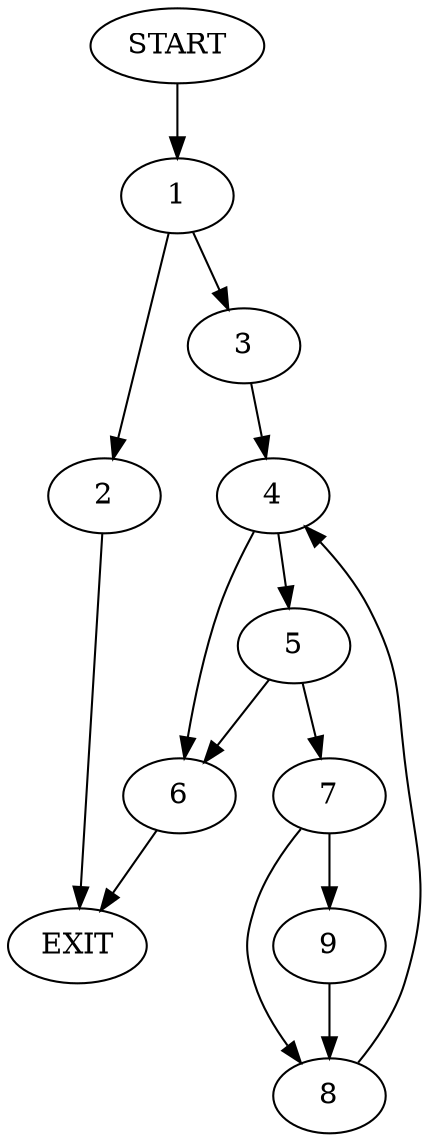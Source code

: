 digraph {
0 [label="START"]
10 [label="EXIT"]
0 -> 1
1 -> 2
1 -> 3
2 -> 10
3 -> 4
4 -> 5
4 -> 6
5 -> 6
5 -> 7
6 -> 10
7 -> 8
7 -> 9
9 -> 8
8 -> 4
}
